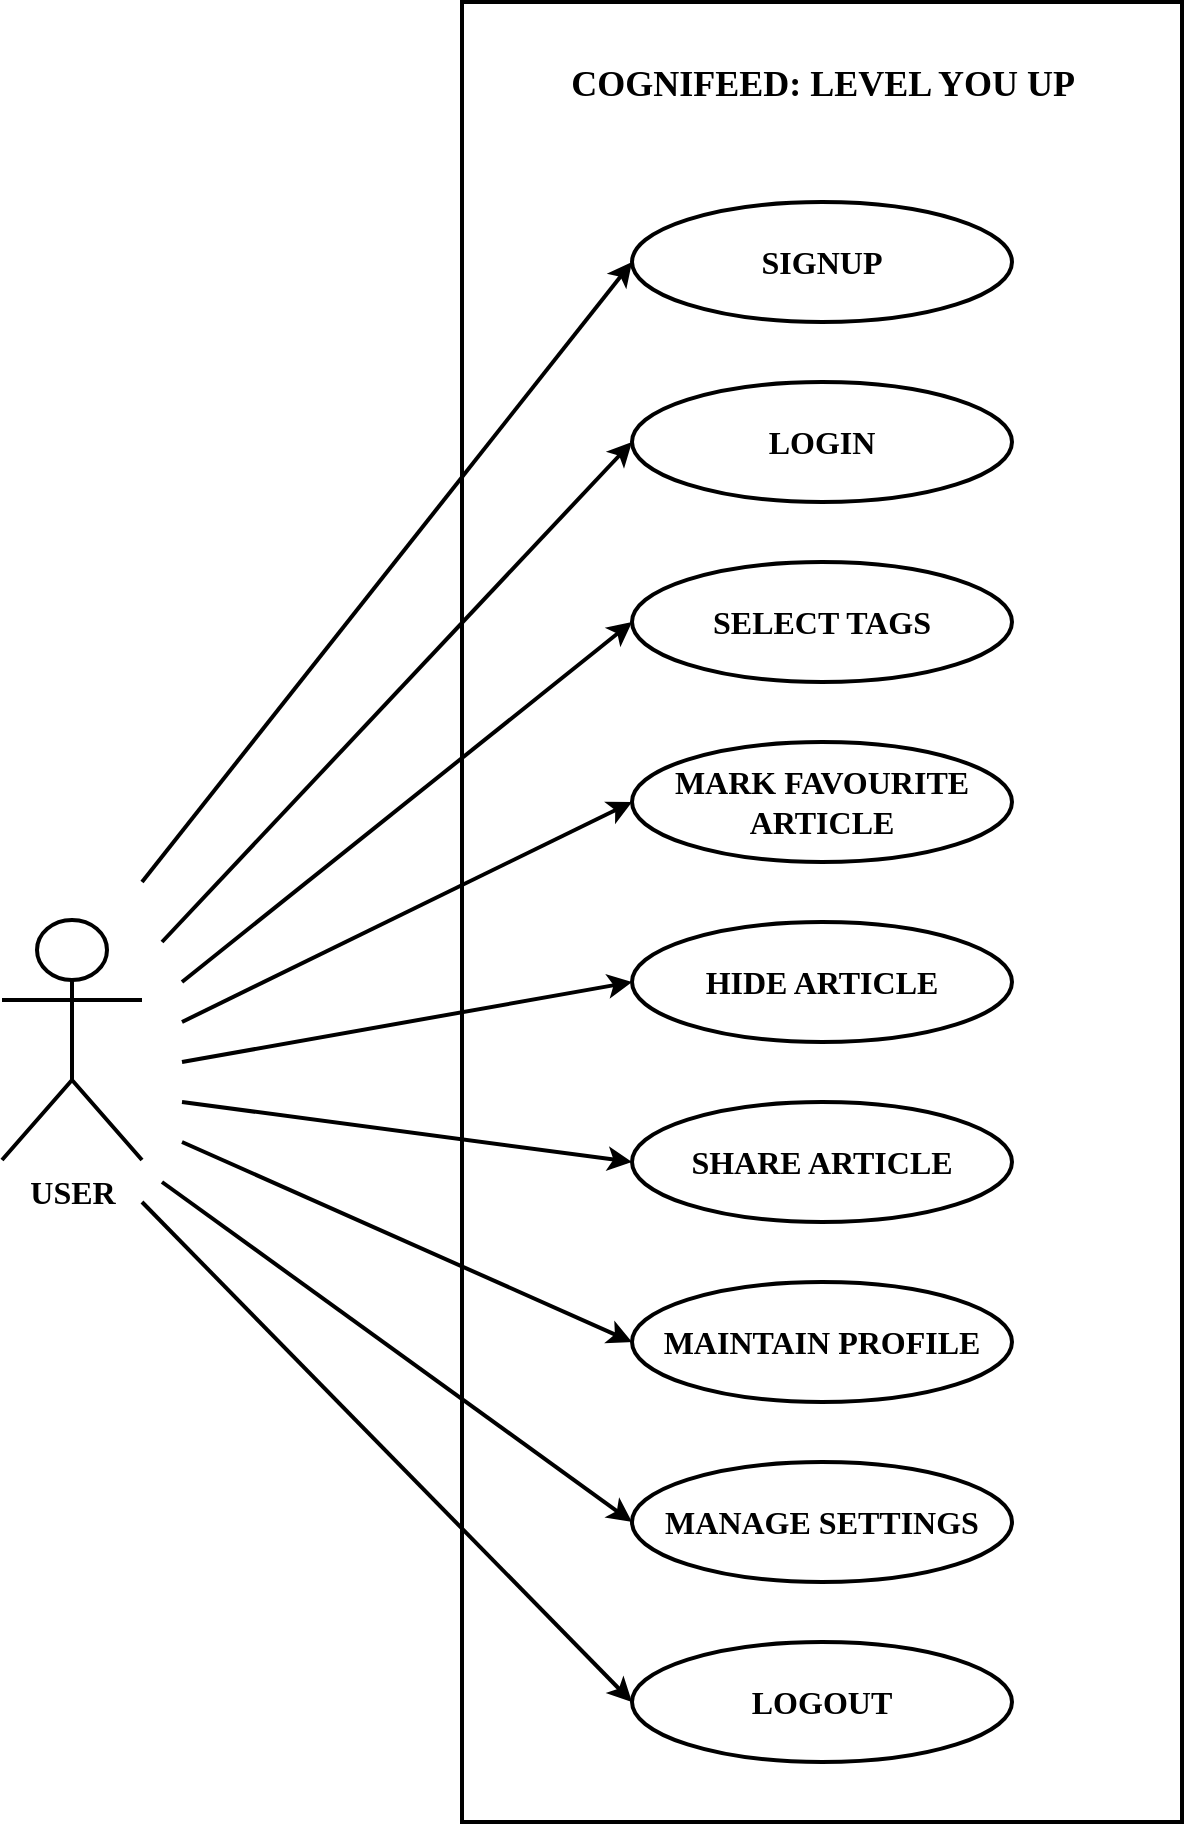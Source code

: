 <mxfile version="12.4.2" type="device" pages="1"><diagram id="3jMhajCAs78nhQXimPIV" name="Page-1"><mxGraphModel dx="1551" dy="1151" grid="1" gridSize="10" guides="1" tooltips="1" connect="1" arrows="1" fold="1" page="1" pageScale="1" pageWidth="827" pageHeight="1169" math="0" shadow="0"><root><mxCell id="0"/><mxCell id="1" parent="0"/><mxCell id="yGuDmQO5A_td3BH-MyYP-1" value="USER" style="shape=umlActor;verticalLabelPosition=bottom;labelBackgroundColor=#ffffff;verticalAlign=top;html=1;outlineConnect=0;fontSize=16;fontFamily=Times New Roman;strokeWidth=2;fontStyle=1" vertex="1" parent="1"><mxGeometry x="110" y="529" width="70" height="120" as="geometry"/></mxCell><mxCell id="yGuDmQO5A_td3BH-MyYP-2" value="" style="rounded=0;whiteSpace=wrap;html=1;direction=south;fontSize=16;fontFamily=Times New Roman;strokeWidth=2;fontStyle=1" vertex="1" parent="1"><mxGeometry x="340" y="70" width="360" height="910" as="geometry"/></mxCell><mxCell id="yGuDmQO5A_td3BH-MyYP-32" style="edgeStyle=none;rounded=0;orthogonalLoop=1;jettySize=auto;html=1;exitX=0;exitY=0.5;exitDx=0;exitDy=0;fontFamily=Times New Roman;fontSize=16;entryX=0;entryY=0.5;entryDx=0;entryDy=0;strokeWidth=2;fontStyle=1" edge="1" parent="1" target="yGuDmQO5A_td3BH-MyYP-3"><mxGeometry relative="1" as="geometry"><mxPoint x="180" y="510" as="sourcePoint"/></mxGeometry></mxCell><mxCell id="yGuDmQO5A_td3BH-MyYP-3" value="SIGNUP" style="ellipse;whiteSpace=wrap;html=1;fontSize=16;fontFamily=Times New Roman;strokeWidth=2;fontStyle=1" vertex="1" parent="1"><mxGeometry x="425" y="170" width="190" height="60" as="geometry"/></mxCell><mxCell id="yGuDmQO5A_td3BH-MyYP-33" style="edgeStyle=none;rounded=0;orthogonalLoop=1;jettySize=auto;html=1;exitX=0;exitY=0.5;exitDx=0;exitDy=0;fontFamily=Times New Roman;fontSize=16;entryX=0;entryY=0.5;entryDx=0;entryDy=0;strokeWidth=2;fontStyle=1" edge="1" parent="1" target="yGuDmQO5A_td3BH-MyYP-4"><mxGeometry relative="1" as="geometry"><mxPoint x="190" y="540" as="sourcePoint"/></mxGeometry></mxCell><mxCell id="yGuDmQO5A_td3BH-MyYP-4" value="LOGIN" style="ellipse;whiteSpace=wrap;html=1;fontSize=16;fontFamily=Times New Roman;strokeWidth=2;fontStyle=1" vertex="1" parent="1"><mxGeometry x="425" y="260" width="190" height="60" as="geometry"/></mxCell><mxCell id="yGuDmQO5A_td3BH-MyYP-34" style="edgeStyle=none;rounded=0;orthogonalLoop=1;jettySize=auto;html=1;exitX=0;exitY=0.5;exitDx=0;exitDy=0;fontFamily=Times New Roman;fontSize=16;entryX=0;entryY=0.5;entryDx=0;entryDy=0;strokeWidth=2;fontStyle=1" edge="1" parent="1" target="yGuDmQO5A_td3BH-MyYP-5"><mxGeometry relative="1" as="geometry"><mxPoint x="200" y="560" as="sourcePoint"/></mxGeometry></mxCell><mxCell id="yGuDmQO5A_td3BH-MyYP-5" value="SELECT TAGS" style="ellipse;whiteSpace=wrap;html=1;fontSize=16;fontFamily=Times New Roman;strokeWidth=2;fontStyle=1" vertex="1" parent="1"><mxGeometry x="425" y="350" width="190" height="60" as="geometry"/></mxCell><mxCell id="yGuDmQO5A_td3BH-MyYP-35" style="edgeStyle=none;rounded=0;orthogonalLoop=1;jettySize=auto;html=1;exitX=0;exitY=0.5;exitDx=0;exitDy=0;fontFamily=Times New Roman;fontSize=16;entryX=0;entryY=0.5;entryDx=0;entryDy=0;strokeWidth=2;fontStyle=1" edge="1" parent="1" target="yGuDmQO5A_td3BH-MyYP-6"><mxGeometry relative="1" as="geometry"><mxPoint x="200" y="580" as="sourcePoint"/></mxGeometry></mxCell><mxCell id="yGuDmQO5A_td3BH-MyYP-6" value="MARK FAVOURITE&lt;br&gt;ARTICLE" style="ellipse;whiteSpace=wrap;html=1;fontSize=16;fontFamily=Times New Roman;strokeWidth=2;fontStyle=1" vertex="1" parent="1"><mxGeometry x="425" y="440" width="190" height="60" as="geometry"/></mxCell><mxCell id="yGuDmQO5A_td3BH-MyYP-36" style="edgeStyle=none;rounded=0;orthogonalLoop=1;jettySize=auto;html=1;exitX=0;exitY=0.5;exitDx=0;exitDy=0;fontFamily=Times New Roman;fontSize=16;entryX=0;entryY=0.5;entryDx=0;entryDy=0;strokeWidth=2;fontStyle=1" edge="1" parent="1" target="yGuDmQO5A_td3BH-MyYP-7"><mxGeometry relative="1" as="geometry"><mxPoint x="200" y="600" as="sourcePoint"/></mxGeometry></mxCell><mxCell id="yGuDmQO5A_td3BH-MyYP-7" value="HIDE ARTICLE" style="ellipse;whiteSpace=wrap;html=1;fontSize=16;fontFamily=Times New Roman;strokeWidth=2;fontStyle=1" vertex="1" parent="1"><mxGeometry x="425" y="530" width="190" height="60" as="geometry"/></mxCell><mxCell id="yGuDmQO5A_td3BH-MyYP-37" style="edgeStyle=none;rounded=0;orthogonalLoop=1;jettySize=auto;html=1;exitX=0;exitY=0.5;exitDx=0;exitDy=0;fontFamily=Times New Roman;fontSize=16;entryX=0;entryY=0.5;entryDx=0;entryDy=0;strokeWidth=2;fontStyle=1" edge="1" parent="1" target="yGuDmQO5A_td3BH-MyYP-8"><mxGeometry relative="1" as="geometry"><mxPoint x="200" y="620" as="sourcePoint"/></mxGeometry></mxCell><mxCell id="yGuDmQO5A_td3BH-MyYP-8" value="SHARE ARTICLE" style="ellipse;whiteSpace=wrap;html=1;fontSize=16;fontFamily=Times New Roman;strokeWidth=2;fontStyle=1" vertex="1" parent="1"><mxGeometry x="425" y="620" width="190" height="60" as="geometry"/></mxCell><mxCell id="yGuDmQO5A_td3BH-MyYP-38" style="edgeStyle=none;rounded=0;orthogonalLoop=1;jettySize=auto;html=1;exitX=0;exitY=0.5;exitDx=0;exitDy=0;fontFamily=Times New Roman;fontSize=16;entryX=0;entryY=0.5;entryDx=0;entryDy=0;strokeWidth=2;fontStyle=1" edge="1" parent="1" target="yGuDmQO5A_td3BH-MyYP-9"><mxGeometry relative="1" as="geometry"><mxPoint x="200" y="640" as="sourcePoint"/></mxGeometry></mxCell><mxCell id="yGuDmQO5A_td3BH-MyYP-9" value="MAINTAIN PROFILE" style="ellipse;whiteSpace=wrap;html=1;fontSize=16;fontFamily=Times New Roman;strokeWidth=2;fontStyle=1" vertex="1" parent="1"><mxGeometry x="425" y="710" width="190" height="60" as="geometry"/></mxCell><mxCell id="yGuDmQO5A_td3BH-MyYP-39" style="edgeStyle=none;rounded=0;orthogonalLoop=1;jettySize=auto;html=1;exitX=0;exitY=0.5;exitDx=0;exitDy=0;fontFamily=Times New Roman;fontSize=16;entryX=0;entryY=0.5;entryDx=0;entryDy=0;strokeWidth=2;fontStyle=1" edge="1" parent="1" target="yGuDmQO5A_td3BH-MyYP-10"><mxGeometry relative="1" as="geometry"><mxPoint x="190" y="660" as="sourcePoint"/></mxGeometry></mxCell><mxCell id="yGuDmQO5A_td3BH-MyYP-10" value="MANAGE SETTINGS" style="ellipse;whiteSpace=wrap;html=1;fontSize=16;fontFamily=Times New Roman;strokeWidth=2;fontStyle=1" vertex="1" parent="1"><mxGeometry x="425" y="800" width="190" height="60" as="geometry"/></mxCell><mxCell id="yGuDmQO5A_td3BH-MyYP-40" style="edgeStyle=none;rounded=0;orthogonalLoop=1;jettySize=auto;html=1;exitX=0;exitY=0.5;exitDx=0;exitDy=0;fontFamily=Times New Roman;fontSize=16;entryX=0;entryY=0.5;entryDx=0;entryDy=0;strokeWidth=2;fontStyle=1" edge="1" parent="1" target="yGuDmQO5A_td3BH-MyYP-11"><mxGeometry relative="1" as="geometry"><mxPoint x="180" y="670" as="sourcePoint"/></mxGeometry></mxCell><mxCell id="yGuDmQO5A_td3BH-MyYP-11" value="LOGOUT" style="ellipse;whiteSpace=wrap;html=1;fontSize=16;fontFamily=Times New Roman;strokeWidth=2;fontStyle=1" vertex="1" parent="1"><mxGeometry x="425" y="890" width="190" height="60" as="geometry"/></mxCell><mxCell id="yGuDmQO5A_td3BH-MyYP-41" value="COGNIFEED: LEVEL YOU UP" style="text;html=1;align=center;verticalAlign=middle;resizable=0;points=[];;autosize=1;fontSize=18;fontFamily=Times New Roman;fontStyle=1" vertex="1" parent="1"><mxGeometry x="385" y="96" width="270" height="30" as="geometry"/></mxCell></root></mxGraphModel></diagram></mxfile>